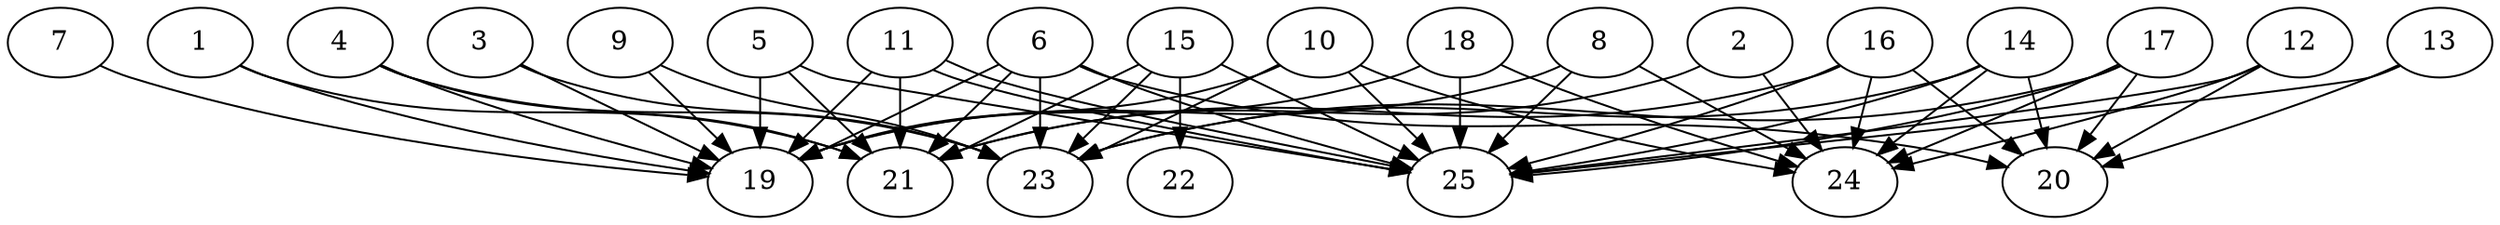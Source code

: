 // DAG automatically generated by daggen at Thu Oct  3 14:00:39 2019
// ./daggen --dot -n 25 --ccr 0.3 --fat 0.9 --regular 0.9 --density 0.7 --mindata 5242880 --maxdata 52428800 
digraph G {
  1 [size="83063467", alpha="0.10", expect_size="24919040"] 
  1 -> 19 [size ="24919040"]
  1 -> 21 [size ="24919040"]
  2 [size="87883093", alpha="0.15", expect_size="26364928"] 
  2 -> 21 [size ="26364928"]
  2 -> 24 [size ="26364928"]
  3 [size="174349653", alpha="0.18", expect_size="52304896"] 
  3 -> 19 [size ="52304896"]
  3 -> 23 [size ="52304896"]
  4 [size="141100373", alpha="0.08", expect_size="42330112"] 
  4 -> 19 [size ="42330112"]
  4 -> 21 [size ="42330112"]
  4 -> 23 [size ="42330112"]
  5 [size="120463360", alpha="0.04", expect_size="36139008"] 
  5 -> 19 [size ="36139008"]
  5 -> 21 [size ="36139008"]
  5 -> 25 [size ="36139008"]
  6 [size="23053653", alpha="0.11", expect_size="6916096"] 
  6 -> 19 [size ="6916096"]
  6 -> 20 [size ="6916096"]
  6 -> 21 [size ="6916096"]
  6 -> 23 [size ="6916096"]
  6 -> 25 [size ="6916096"]
  7 [size="172765867", alpha="0.19", expect_size="51829760"] 
  7 -> 19 [size ="51829760"]
  8 [size="109318827", alpha="0.05", expect_size="32795648"] 
  8 -> 19 [size ="32795648"]
  8 -> 24 [size ="32795648"]
  8 -> 25 [size ="32795648"]
  9 [size="124078080", alpha="0.11", expect_size="37223424"] 
  9 -> 19 [size ="37223424"]
  9 -> 23 [size ="37223424"]
  10 [size="53189973", alpha="0.07", expect_size="15956992"] 
  10 -> 19 [size ="15956992"]
  10 -> 23 [size ="15956992"]
  10 -> 24 [size ="15956992"]
  10 -> 25 [size ="15956992"]
  11 [size="28303360", alpha="0.02", expect_size="8491008"] 
  11 -> 19 [size ="8491008"]
  11 -> 21 [size ="8491008"]
  11 -> 25 [size ="8491008"]
  11 -> 25 [size ="8491008"]
  12 [size="105144320", alpha="0.12", expect_size="31543296"] 
  12 -> 20 [size ="31543296"]
  12 -> 24 [size ="31543296"]
  12 -> 25 [size ="31543296"]
  13 [size="63856640", alpha="0.14", expect_size="19156992"] 
  13 -> 20 [size ="19156992"]
  13 -> 25 [size ="19156992"]
  14 [size="45230080", alpha="0.01", expect_size="13569024"] 
  14 -> 20 [size ="13569024"]
  14 -> 23 [size ="13569024"]
  14 -> 24 [size ="13569024"]
  14 -> 25 [size ="13569024"]
  15 [size="109834240", alpha="0.11", expect_size="32950272"] 
  15 -> 21 [size ="32950272"]
  15 -> 22 [size ="32950272"]
  15 -> 23 [size ="32950272"]
  15 -> 25 [size ="32950272"]
  16 [size="144564907", alpha="0.14", expect_size="43369472"] 
  16 -> 20 [size ="43369472"]
  16 -> 21 [size ="43369472"]
  16 -> 24 [size ="43369472"]
  16 -> 25 [size ="43369472"]
  17 [size="75496107", alpha="0.07", expect_size="22648832"] 
  17 -> 20 [size ="22648832"]
  17 -> 23 [size ="22648832"]
  17 -> 24 [size ="22648832"]
  17 -> 25 [size ="22648832"]
  18 [size="67147093", alpha="0.18", expect_size="20144128"] 
  18 -> 19 [size ="20144128"]
  18 -> 24 [size ="20144128"]
  18 -> 25 [size ="20144128"]
  19 [size="110237013", alpha="0.04", expect_size="33071104"] 
  20 [size="41693867", alpha="0.14", expect_size="12508160"] 
  21 [size="93515093", alpha="0.13", expect_size="28054528"] 
  22 [size="109390507", alpha="0.20", expect_size="32817152"] 
  23 [size="50292053", alpha="0.07", expect_size="15087616"] 
  24 [size="160300373", alpha="0.10", expect_size="48090112"] 
  25 [size="165567147", alpha="0.06", expect_size="49670144"] 
}
